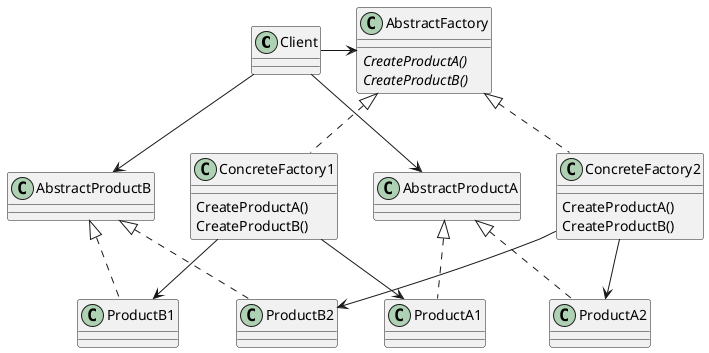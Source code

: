@startuml

class Client {

}

class AbstractFactory {
  {abstract} CreateProductA()
  {abstract} CreateProductB()
}

Client -> AbstractFactory

class ConcreteFactory1 {
  CreateProductA()
  CreateProductB()
}
class ConcreteFactory2 {
  CreateProductA()
  CreateProductB()
}

AbstractFactory <|.. ConcreteFactory1
AbstractFactory <|.. ConcreteFactory2

' Product Series

class AbstractProductA {

}

AbstractProductA <|.. ProductA1
AbstractProductA <|.. ProductA2

class AbstractProductB {

}

AbstractProductB <|.. ProductB1
AbstractProductB <|.. ProductB2

ConcreteFactory1 --> ProductA1
ConcreteFactory1 --> ProductB1

ConcreteFactory2 --> ProductA2
ConcreteFactory2 --> ProductB2

Client --> AbstractProductA
Client --> AbstractProductB

@enduml

